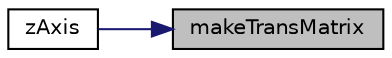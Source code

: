 digraph "makeTransMatrix"
{
 // LATEX_PDF_SIZE
  edge [fontname="Helvetica",fontsize="10",labelfontname="Helvetica",labelfontsize="10"];
  node [fontname="Helvetica",fontsize="10",shape=record];
  rankdir="RL";
  Node1 [label="makeTransMatrix",height=0.2,width=0.4,color="black", fillcolor="grey75", style="filled", fontcolor="black",tooltip=" "];
  Node1 -> Node2 [dir="back",color="midnightblue",fontsize="10",style="solid",fontname="Helvetica"];
  Node2 [label="zAxis",height=0.2,width=0.4,color="black", fillcolor="white", style="filled",URL="$classpFlow_1_1zAxis.html#ad9f45f6f20e4ef66cc141d8962b3a301",tooltip=" "];
}
